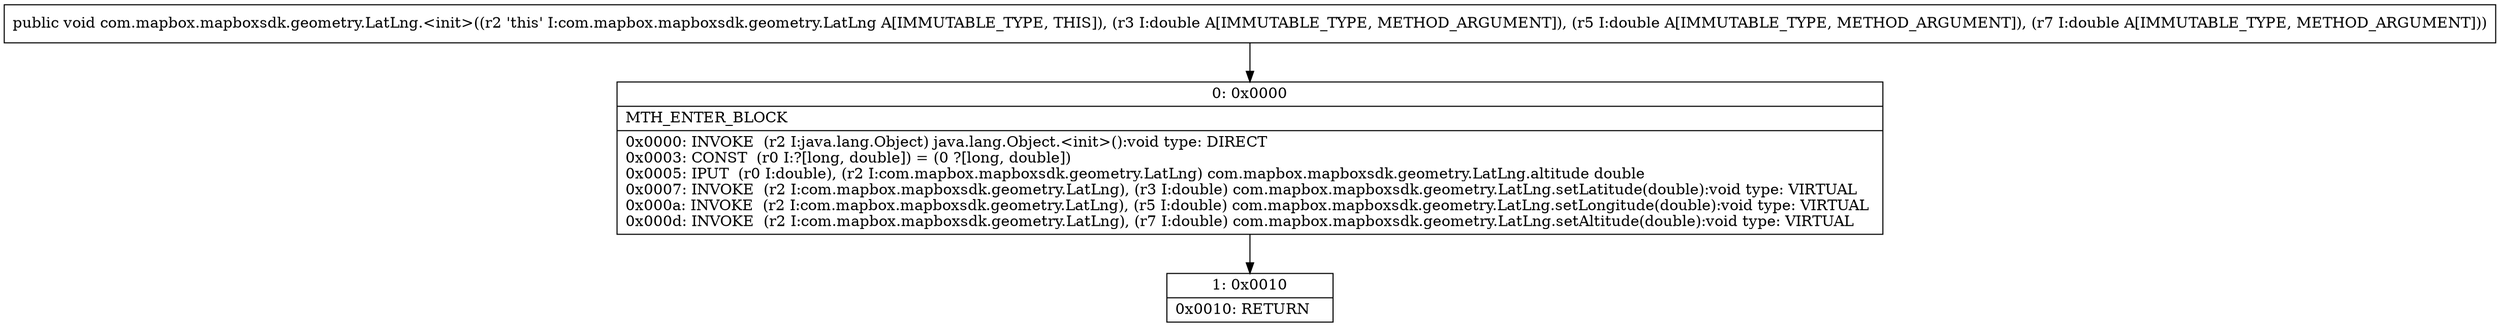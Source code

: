 digraph "CFG forcom.mapbox.mapboxsdk.geometry.LatLng.\<init\>(DDD)V" {
Node_0 [shape=record,label="{0\:\ 0x0000|MTH_ENTER_BLOCK\l|0x0000: INVOKE  (r2 I:java.lang.Object) java.lang.Object.\<init\>():void type: DIRECT \l0x0003: CONST  (r0 I:?[long, double]) = (0 ?[long, double]) \l0x0005: IPUT  (r0 I:double), (r2 I:com.mapbox.mapboxsdk.geometry.LatLng) com.mapbox.mapboxsdk.geometry.LatLng.altitude double \l0x0007: INVOKE  (r2 I:com.mapbox.mapboxsdk.geometry.LatLng), (r3 I:double) com.mapbox.mapboxsdk.geometry.LatLng.setLatitude(double):void type: VIRTUAL \l0x000a: INVOKE  (r2 I:com.mapbox.mapboxsdk.geometry.LatLng), (r5 I:double) com.mapbox.mapboxsdk.geometry.LatLng.setLongitude(double):void type: VIRTUAL \l0x000d: INVOKE  (r2 I:com.mapbox.mapboxsdk.geometry.LatLng), (r7 I:double) com.mapbox.mapboxsdk.geometry.LatLng.setAltitude(double):void type: VIRTUAL \l}"];
Node_1 [shape=record,label="{1\:\ 0x0010|0x0010: RETURN   \l}"];
MethodNode[shape=record,label="{public void com.mapbox.mapboxsdk.geometry.LatLng.\<init\>((r2 'this' I:com.mapbox.mapboxsdk.geometry.LatLng A[IMMUTABLE_TYPE, THIS]), (r3 I:double A[IMMUTABLE_TYPE, METHOD_ARGUMENT]), (r5 I:double A[IMMUTABLE_TYPE, METHOD_ARGUMENT]), (r7 I:double A[IMMUTABLE_TYPE, METHOD_ARGUMENT])) }"];
MethodNode -> Node_0;
Node_0 -> Node_1;
}

